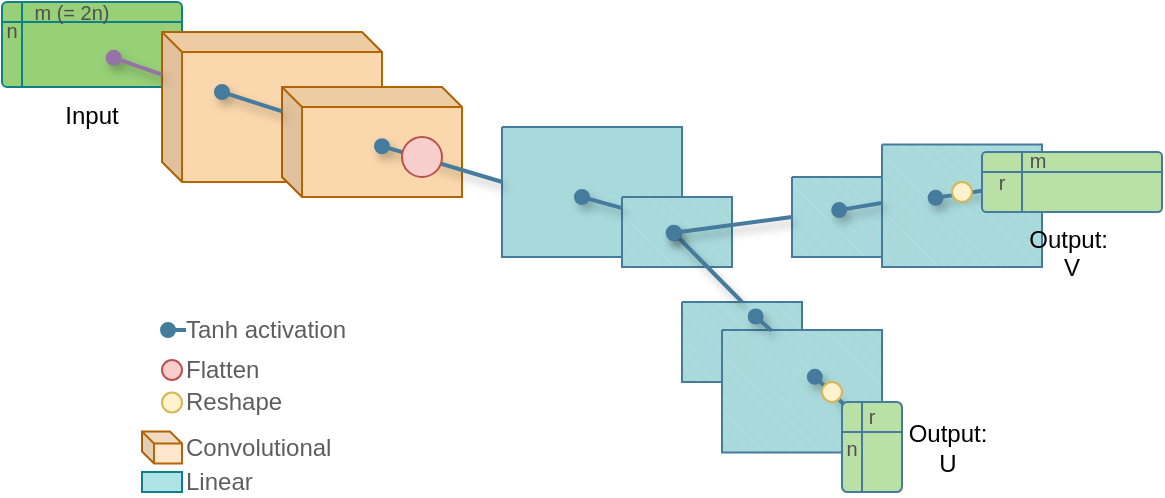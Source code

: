 <mxfile version="24.8.6">
  <diagram name="Page-1" id="ivLjB2GBZ0EtaB_euU3J">
    <mxGraphModel dx="915" dy="591" grid="1" gridSize="10" guides="1" tooltips="1" connect="1" arrows="1" fold="1" page="1" pageScale="1" pageWidth="850" pageHeight="1100" math="0" shadow="0">
      <root>
        <mxCell id="0" />
        <mxCell id="1" parent="0" />
        <mxCell id="MujX8WWb0ZHmeM-X9NJb-30" value="Input" style="shape=internalStorage;whiteSpace=wrap;html=1;backgroundOutline=1;strokeColor=#0e8088;fillColor=#97D077;dx=10;dy=10;rounded=1;verticalAlign=top;labelPosition=center;verticalLabelPosition=bottom;align=center;arcSize=6;" parent="1" vertex="1">
          <mxGeometry x="10" y="315" width="90" height="42.5" as="geometry" />
        </mxCell>
        <mxCell id="MujX8WWb0ZHmeM-X9NJb-8" value="" style="shape=cube;whiteSpace=wrap;html=1;boundedLbl=1;backgroundOutline=1;darkOpacity=0.05;darkOpacity2=0.1;size=10;labelBackgroundColor=none;fillColor=#fad7ac;strokeColor=#b46504;labelPosition=center;verticalLabelPosition=top;align=center;verticalAlign=bottom;" parent="1" vertex="1">
          <mxGeometry x="90" y="330" width="110" height="75" as="geometry" />
        </mxCell>
        <mxCell id="MujX8WWb0ZHmeM-X9NJb-10" value="" style="shape=cube;whiteSpace=wrap;html=1;boundedLbl=1;backgroundOutline=1;darkOpacity=0.05;darkOpacity2=0.1;size=10;labelBackgroundColor=none;fillColor=#fad7ac;strokeColor=#b46504;labelPosition=center;verticalLabelPosition=top;align=center;verticalAlign=bottom;" parent="1" vertex="1">
          <mxGeometry x="150" y="357.5" width="90" height="55" as="geometry" />
        </mxCell>
        <mxCell id="MujX8WWb0ZHmeM-X9NJb-11" value="" style="verticalLabelPosition=bottom;verticalAlign=top;html=1;shape=mxgraph.basic.patternFillRect;fillStyle=auto;step=5;fillStrokeWidth=0.2;fillStrokeColor=#dddddd;labelBackgroundColor=none;fillColor=#A8DADC;strokeColor=#457B9D;fontColor=#1D3557;" parent="1" vertex="1">
          <mxGeometry x="260" y="377.5" width="90" height="65" as="geometry" />
        </mxCell>
        <mxCell id="MujX8WWb0ZHmeM-X9NJb-12" value="" style="verticalLabelPosition=bottom;verticalAlign=top;html=1;shape=mxgraph.basic.patternFillRect;fillStyle=diagRev;step=5;fillStrokeWidth=0.2;fillStrokeColor=#dddddd;labelBackgroundColor=none;fillColor=#A8DADC;strokeColor=#457B9D;fontColor=#1D3557;" parent="1" vertex="1">
          <mxGeometry x="320" y="412.5" width="55" height="35" as="geometry" />
        </mxCell>
        <mxCell id="MujX8WWb0ZHmeM-X9NJb-17" value="" style="verticalLabelPosition=bottom;verticalAlign=top;html=1;shape=mxgraph.basic.patternFillRect;fillStyle=diagRev;step=5;fillStrokeWidth=0.2;fillStrokeColor=#dddddd;labelBackgroundColor=none;fillColor=#A8DADC;strokeColor=#457B9D;fontColor=#1D3557;" parent="1" vertex="1">
          <mxGeometry x="405" y="402.5" width="60" height="40" as="geometry" />
        </mxCell>
        <mxCell id="MujX8WWb0ZHmeM-X9NJb-14" value="" style="verticalLabelPosition=bottom;verticalAlign=top;html=1;shape=mxgraph.basic.patternFillRect;fillStyle=diagRev;step=5;fillStrokeWidth=0.2;fillStrokeColor=#dddddd;labelBackgroundColor=none;fillColor=#A8DADC;strokeColor=#457B9D;fontColor=#1D3557;" parent="1" vertex="1">
          <mxGeometry x="450" y="386.25" width="80" height="61.25" as="geometry" />
        </mxCell>
        <mxCell id="MujX8WWb0ZHmeM-X9NJb-20" value="" style="verticalLabelPosition=bottom;verticalAlign=top;html=1;shape=mxgraph.basic.patternFillRect;fillStyle=diagRev;step=5;fillStrokeWidth=0.2;fillStrokeColor=#dddddd;labelBackgroundColor=none;fillColor=#A8DADC;strokeColor=#457B9D;fontColor=#1D3557;" parent="1" vertex="1">
          <mxGeometry x="350" y="465" width="60" height="40" as="geometry" />
        </mxCell>
        <mxCell id="MujX8WWb0ZHmeM-X9NJb-19" value="" style="verticalLabelPosition=bottom;verticalAlign=top;html=1;shape=mxgraph.basic.patternFillRect;fillStyle=diagRev;step=5;fillStrokeWidth=0.2;fillStrokeColor=#dddddd;labelBackgroundColor=none;fillColor=#A8DADC;strokeColor=#457B9D;fontColor=#1D3557;" parent="1" vertex="1">
          <mxGeometry x="370" y="479" width="80" height="61.25" as="geometry" />
        </mxCell>
        <mxCell id="MujX8WWb0ZHmeM-X9NJb-25" value="" style="endArrow=oval;html=1;rounded=0;entryX=0.764;entryY=0.764;entryDx=0;entryDy=0;entryPerimeter=0;strokeWidth=2;exitX=0;exitY=0.284;exitDx=0;exitDy=0;exitPerimeter=0;labelBackgroundColor=none;strokeColor=#9673a6;fontColor=default;shadow=1;startArrow=none;startFill=0;endFill=1;fillColor=#e1d5e7;" parent="1" source="MujX8WWb0ZHmeM-X9NJb-8" edge="1">
          <mxGeometry width="50" height="50" relative="1" as="geometry">
            <mxPoint x="89" y="350" as="sourcePoint" />
            <mxPoint x="65.84" y="342.92" as="targetPoint" />
          </mxGeometry>
        </mxCell>
        <mxCell id="MujX8WWb0ZHmeM-X9NJb-26" value="" style="endArrow=oval;html=1;rounded=0;exitX=0.001;exitY=0.222;exitDx=0;exitDy=0;exitPerimeter=0;labelBackgroundColor=none;strokeColor=#457B9D;fontColor=default;shadow=1;strokeWidth=2;align=center;verticalAlign=middle;fontFamily=Helvetica;fontSize=11;startArrow=none;startFill=0;endFill=1;" parent="1" source="MujX8WWb0ZHmeM-X9NJb-10" edge="1">
          <mxGeometry width="50" height="50" relative="1" as="geometry">
            <mxPoint x="150" y="370" as="sourcePoint" />
            <mxPoint x="120" y="360" as="targetPoint" />
          </mxGeometry>
        </mxCell>
        <mxCell id="MujX8WWb0ZHmeM-X9NJb-27" value="" style="endArrow=oval;html=1;rounded=0;exitX=0.002;exitY=0.329;exitDx=0;exitDy=0;exitPerimeter=0;labelBackgroundColor=none;strokeColor=#457b9d;fontColor=default;shadow=1;strokeWidth=2;align=center;verticalAlign=middle;fontFamily=Helvetica;fontSize=11;startArrow=none;startFill=0;endFill=1;" parent="1" edge="1">
          <mxGeometry width="50" height="50" relative="1" as="geometry">
            <mxPoint x="260.18" y="404.995" as="sourcePoint" />
            <mxPoint x="200" y="387.11" as="targetPoint" />
          </mxGeometry>
        </mxCell>
        <mxCell id="MujX8WWb0ZHmeM-X9NJb-28" value="" style="endArrow=oval;html=1;rounded=0;labelBackgroundColor=none;strokeColor=#457B9D;fontColor=default;shadow=1;strokeWidth=2;align=center;verticalAlign=middle;fontFamily=Helvetica;fontSize=11;startArrow=none;startFill=0;endFill=1;exitX=0.002;exitY=0.158;exitDx=0;exitDy=0;exitPerimeter=0;" parent="1" source="MujX8WWb0ZHmeM-X9NJb-12" edge="1">
          <mxGeometry width="50" height="50" relative="1" as="geometry">
            <mxPoint x="320" y="420" as="sourcePoint" />
            <mxPoint x="300" y="412.5" as="targetPoint" />
          </mxGeometry>
        </mxCell>
        <mxCell id="MujX8WWb0ZHmeM-X9NJb-31" value="" style="endArrow=oval;html=1;rounded=0;labelBackgroundColor=none;strokeColor=#457B9D;fontColor=default;shadow=1;strokeWidth=2;align=center;verticalAlign=middle;fontFamily=Helvetica;fontSize=11;exitX=0.5;exitY=0;exitDx=0;exitDy=0;exitPerimeter=0;startArrow=none;startFill=0;endFill=1;entryX=0.474;entryY=0.518;entryDx=0;entryDy=0;entryPerimeter=0;" parent="1" source="MujX8WWb0ZHmeM-X9NJb-20" target="MujX8WWb0ZHmeM-X9NJb-12" edge="1">
          <mxGeometry width="50" height="50" relative="1" as="geometry">
            <mxPoint x="330" y="428" as="sourcePoint" />
            <mxPoint x="310" y="422.5" as="targetPoint" />
          </mxGeometry>
        </mxCell>
        <mxCell id="MujX8WWb0ZHmeM-X9NJb-32" value="" style="endArrow=oval;html=1;rounded=0;labelBackgroundColor=none;strokeColor=#457B9D;fontColor=default;shadow=1;strokeWidth=2;align=center;verticalAlign=middle;fontFamily=Helvetica;fontSize=11;exitX=0;exitY=0.5;exitDx=0;exitDy=0;exitPerimeter=0;startArrow=none;startFill=0;endFill=1;entryX=0.47;entryY=0.511;entryDx=0;entryDy=0;entryPerimeter=0;" parent="1" source="MujX8WWb0ZHmeM-X9NJb-17" target="MujX8WWb0ZHmeM-X9NJb-12" edge="1">
          <mxGeometry width="50" height="50" relative="1" as="geometry">
            <mxPoint x="379" y="490" as="sourcePoint" />
            <mxPoint x="356" y="441" as="targetPoint" />
          </mxGeometry>
        </mxCell>
        <mxCell id="MujX8WWb0ZHmeM-X9NJb-33" value="" style="endArrow=oval;html=1;rounded=0;labelBackgroundColor=none;strokeColor=#457B9D;fontColor=default;shadow=1;strokeWidth=2;align=center;verticalAlign=middle;fontFamily=Helvetica;fontSize=11;startArrow=none;startFill=0;endFill=1;entryX=0.393;entryY=0.414;entryDx=0;entryDy=0;entryPerimeter=0;exitX=0.006;exitY=0.476;exitDx=0;exitDy=0;exitPerimeter=0;" parent="1" source="MujX8WWb0ZHmeM-X9NJb-14" target="MujX8WWb0ZHmeM-X9NJb-17" edge="1">
          <mxGeometry width="50" height="50" relative="1" as="geometry">
            <mxPoint x="450" y="424" as="sourcePoint" />
            <mxPoint x="431" y="424.12" as="targetPoint" />
          </mxGeometry>
        </mxCell>
        <mxCell id="MujX8WWb0ZHmeM-X9NJb-35" value="" style="endArrow=oval;html=1;rounded=0;labelBackgroundColor=none;strokeColor=#457B9D;fontColor=default;shadow=1;strokeWidth=2;align=center;verticalAlign=middle;fontFamily=Helvetica;fontSize=11;startArrow=none;startFill=0;endFill=1;entryX=0.335;entryY=0.435;entryDx=0;entryDy=0;entryPerimeter=0;exitX=-0.001;exitY=0.453;exitDx=0;exitDy=0;exitPerimeter=0;" parent="1" target="MujX8WWb0ZHmeM-X9NJb-14" edge="1">
          <mxGeometry width="50" height="50" relative="1" as="geometry">
            <mxPoint x="504.94" y="408.59" as="sourcePoint" />
            <mxPoint x="485" y="415.38" as="targetPoint" />
          </mxGeometry>
        </mxCell>
        <mxCell id="MujX8WWb0ZHmeM-X9NJb-36" value="" style="endArrow=oval;html=1;rounded=0;labelBackgroundColor=none;strokeColor=#457B9D;fontColor=default;shadow=1;strokeWidth=2;align=center;verticalAlign=middle;fontFamily=Helvetica;fontSize=11;startArrow=none;startFill=0;endFill=1;entryX=0.614;entryY=0.181;entryDx=0;entryDy=0;entryPerimeter=0;exitX=0.31;exitY=0.006;exitDx=0;exitDy=0;exitPerimeter=0;" parent="1" source="MujX8WWb0ZHmeM-X9NJb-19" target="MujX8WWb0ZHmeM-X9NJb-20" edge="1">
          <mxGeometry width="50" height="50" relative="1" as="geometry">
            <mxPoint x="410" y="479" as="sourcePoint" />
            <mxPoint x="391" y="479" as="targetPoint" />
          </mxGeometry>
        </mxCell>
        <mxCell id="MujX8WWb0ZHmeM-X9NJb-37" value="" style="endArrow=oval;html=1;rounded=0;labelBackgroundColor=none;strokeColor=#457B9D;fontColor=default;shadow=1;strokeWidth=2;align=center;verticalAlign=middle;fontFamily=Helvetica;fontSize=11;startArrow=none;startFill=0;endFill=1;entryX=0.58;entryY=0.382;entryDx=0;entryDy=0;entryPerimeter=0;" parent="1" target="MujX8WWb0ZHmeM-X9NJb-19" edge="1">
          <mxGeometry width="50" height="50" relative="1" as="geometry">
            <mxPoint x="435" y="520" as="sourcePoint" />
            <mxPoint x="451" y="444" as="targetPoint" />
          </mxGeometry>
        </mxCell>
        <mxCell id="nEun3-zbwan8bQkTMTvV-3" value="" style="ellipse;whiteSpace=wrap;html=1;aspect=fixed;fillColor=#f8cecc;strokeColor=#b85450;perimeter=ellipsePerimeter;" parent="1" vertex="1">
          <mxGeometry x="210" y="382.5" width="20" height="20" as="geometry" />
        </mxCell>
        <mxCell id="nEun3-zbwan8bQkTMTvV-5" value="" style="ellipse;whiteSpace=wrap;html=1;aspect=fixed;fillColor=#fff2cc;strokeColor=#d6b656;" parent="1" vertex="1">
          <mxGeometry x="420" y="505" width="10" height="10" as="geometry" />
        </mxCell>
        <mxCell id="nEun3-zbwan8bQkTMTvV-7" value="" style="ellipse;whiteSpace=wrap;html=1;aspect=fixed;fillColor=#fff2cc;strokeColor=#d6b656;" parent="1" vertex="1">
          <mxGeometry x="485" y="405" width="10" height="10" as="geometry" />
        </mxCell>
        <mxCell id="nEun3-zbwan8bQkTMTvV-14" value="n" style="text;html=1;align=center;verticalAlign=middle;whiteSpace=wrap;rounded=0;fontSize=10;labelBorderColor=none;fontColor=#4f4f4f;" parent="1" vertex="1">
          <mxGeometry x="10" y="325" width="10" height="7.5" as="geometry" />
        </mxCell>
        <mxCell id="nEun3-zbwan8bQkTMTvV-15" value="m (= 2n)" style="text;html=1;align=center;verticalAlign=middle;whiteSpace=wrap;rounded=0;fontSize=10;labelBorderColor=none;fontColor=#4f4f4f;" parent="1" vertex="1">
          <mxGeometry x="20" y="316.25" width="50" height="7.5" as="geometry" />
        </mxCell>
        <mxCell id="nEun3-zbwan8bQkTMTvV-19" value="&lt;div align=&quot;center&quot;&gt;Output: U&lt;/div&gt;" style="shape=internalStorage;whiteSpace=wrap;html=1;backgroundOutline=1;rounded=1;strokeColor=#457B9D;align=center;verticalAlign=middle;arcSize=9;fontFamily=Helvetica;fontSize=12;fontColor=#000000;labelBackgroundColor=none;fillColor=#B9E0A5;perimeterSpacing=0;dx=10;dy=15;labelPosition=right;verticalLabelPosition=middle;spacingLeft=15;" parent="1" vertex="1">
          <mxGeometry x="430" y="515" width="30" height="45" as="geometry" />
        </mxCell>
        <mxCell id="nEun3-zbwan8bQkTMTvV-21" value="&lt;div&gt;Output:&amp;nbsp;&lt;/div&gt;&lt;div&gt;V&lt;/div&gt;" style="shape=internalStorage;whiteSpace=wrap;html=1;backgroundOutline=1;rounded=1;strokeColor=#457B9D;align=center;verticalAlign=top;arcSize=7;fontFamily=Helvetica;fontSize=12;fontColor=#000000;labelBackgroundColor=none;fillColor=#B9E0A5;perimeterSpacing=0;dx=20;dy=10;labelPosition=center;verticalLabelPosition=bottom;" parent="1" vertex="1">
          <mxGeometry x="500" y="390" width="90" height="30" as="geometry" />
        </mxCell>
        <mxCell id="nEun3-zbwan8bQkTMTvV-22" value="n" style="text;html=1;align=center;verticalAlign=middle;whiteSpace=wrap;rounded=0;fontSize=10;labelBorderColor=none;fontColor=#4f4f4f;" parent="1" vertex="1">
          <mxGeometry x="430" y="534" width="10" height="7.5" as="geometry" />
        </mxCell>
        <mxCell id="nEun3-zbwan8bQkTMTvV-23" value="r" style="text;html=1;align=center;verticalAlign=middle;whiteSpace=wrap;rounded=0;fontSize=10;labelBorderColor=none;fontColor=#4f4f4f;" parent="1" vertex="1">
          <mxGeometry x="440" y="518" width="10" height="7.5" as="geometry" />
        </mxCell>
        <mxCell id="nEun3-zbwan8bQkTMTvV-24" value="r" style="text;html=1;align=center;verticalAlign=middle;whiteSpace=wrap;rounded=0;fontSize=10;labelBorderColor=none;fontColor=#4f4f4f;" parent="1" vertex="1">
          <mxGeometry x="505" y="401" width="10" height="7.5" as="geometry" />
        </mxCell>
        <mxCell id="nEun3-zbwan8bQkTMTvV-25" value="m" style="text;html=1;align=center;verticalAlign=middle;whiteSpace=wrap;rounded=0;fontSize=10;labelBorderColor=none;fontColor=#4f4f4f;" parent="1" vertex="1">
          <mxGeometry x="523" y="390" width="10" height="7.5" as="geometry" />
        </mxCell>
        <mxCell id="nEun3-zbwan8bQkTMTvV-29" value="" style="group;fontColor=#5e5e5e;" parent="1" vertex="1" connectable="0">
          <mxGeometry x="90" y="479" width="15" height="41.25" as="geometry" />
        </mxCell>
        <mxCell id="nEun3-zbwan8bQkTMTvV-1" value="" style="endArrow=oval;html=1;rounded=0;labelBackgroundColor=none;strokeColor=#457B9D;fontColor=#5e5e5e;shadow=0;strokeWidth=2;align=center;verticalAlign=middle;fontFamily=Helvetica;fontSize=11;startArrow=none;startFill=0;endFill=1;" parent="nEun3-zbwan8bQkTMTvV-29" edge="1">
          <mxGeometry width="50" height="50" relative="1" as="geometry">
            <mxPoint x="15" as="sourcePoint" />
            <mxPoint x="3" as="targetPoint" />
          </mxGeometry>
        </mxCell>
        <mxCell id="nEun3-zbwan8bQkTMTvV-2" value="Tanh activation" style="edgeLabel;html=1;align=left;verticalAlign=middle;resizable=0;points=[];labelPosition=right;verticalLabelPosition=middle;fontSize=12;fontColor=#5e5e5e;" parent="nEun3-zbwan8bQkTMTvV-1" vertex="1" connectable="0">
          <mxGeometry x="0.452" y="1" relative="1" as="geometry">
            <mxPoint x="3" y="-1" as="offset" />
          </mxGeometry>
        </mxCell>
        <mxCell id="nEun3-zbwan8bQkTMTvV-9" value="Flatten" style="ellipse;whiteSpace=wrap;html=1;aspect=fixed;fillColor=#f8cecc;strokeColor=#b85450;labelPosition=right;verticalLabelPosition=middle;align=left;verticalAlign=middle;fontColor=#5e5e5e;" parent="nEun3-zbwan8bQkTMTvV-29" vertex="1">
          <mxGeometry y="15" width="10" height="10" as="geometry" />
        </mxCell>
        <mxCell id="nEun3-zbwan8bQkTMTvV-11" value="Reshape" style="ellipse;whiteSpace=wrap;html=1;aspect=fixed;fillColor=#fff2cc;strokeColor=#d6b656;labelPosition=right;verticalLabelPosition=middle;align=left;verticalAlign=middle;fontColor=#5e5e5e;" parent="nEun3-zbwan8bQkTMTvV-29" vertex="1">
          <mxGeometry y="31.25" width="10" height="10" as="geometry" />
        </mxCell>
        <mxCell id="nEun3-zbwan8bQkTMTvV-30" value="&lt;div align=&quot;left&quot;&gt;Convolutional&lt;br&gt;&lt;/div&gt;" style="shape=cube;whiteSpace=wrap;html=1;boundedLbl=1;backgroundOutline=1;darkOpacity=0.05;darkOpacity2=0.1;size=6;labelPosition=right;verticalLabelPosition=middle;align=left;verticalAlign=middle;spacingRight=1;fillColor=#ffe6cc;strokeColor=#b46504;fontColor=#5e5e5e;" parent="1" vertex="1">
          <mxGeometry x="80" y="529.75" width="20" height="16" as="geometry" />
        </mxCell>
        <mxCell id="nEun3-zbwan8bQkTMTvV-31" value="Linear" style="rounded=0;whiteSpace=wrap;html=1;fillColor=#b0e3e6;strokeColor=#0e8088;labelPosition=right;verticalLabelPosition=middle;align=left;verticalAlign=middle;fontColor=#5e5e5e;" parent="1" vertex="1">
          <mxGeometry x="80" y="550" width="20" height="10" as="geometry" />
        </mxCell>
      </root>
    </mxGraphModel>
  </diagram>
</mxfile>
